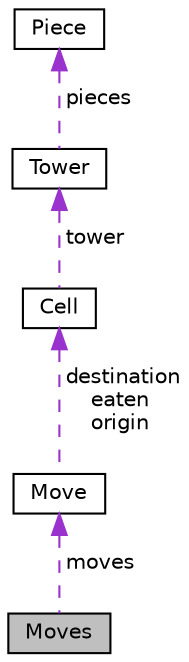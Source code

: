 digraph "Moves"
{
 // LATEX_PDF_SIZE
  bgcolor="transparent";
  edge [fontname="Helvetica",fontsize="10",labelfontname="Helvetica",labelfontsize="10"];
  node [fontname="Helvetica",fontsize="10",shape=record];
  Node1 [label="Moves",height=0.2,width=0.4,color="black", fillcolor="grey75", style="filled", fontcolor="black",tooltip="Array of Move."];
  Node2 -> Node1 [dir="back",color="darkorchid3",fontsize="10",style="dashed",label=" moves" ,fontname="Helvetica"];
  Node2 [label="Move",height=0.2,width=0.4,color="black",URL="$struct_move.html",tooltip="Represents a possible move for a Tower."];
  Node3 -> Node2 [dir="back",color="darkorchid3",fontsize="10",style="dashed",label=" destination\neaten\norigin" ,fontname="Helvetica"];
  Node3 [label="Cell",height=0.2,width=0.4,color="black",URL="$struct_cell.html",tooltip="Single cell of the play board."];
  Node4 -> Node3 [dir="back",color="darkorchid3",fontsize="10",style="dashed",label=" tower" ,fontname="Helvetica"];
  Node4 [label="Tower",height=0.2,width=0.4,color="black",URL="$struct_tower.html",tooltip="Array of Piece."];
  Node5 -> Node4 [dir="back",color="darkorchid3",fontsize="10",style="dashed",label=" pieces" ,fontname="Helvetica"];
  Node5 [label="Piece",height=0.2,width=0.4,color="black",URL="$struct_piece.html",tooltip="Single piece of a Tower."];
}
